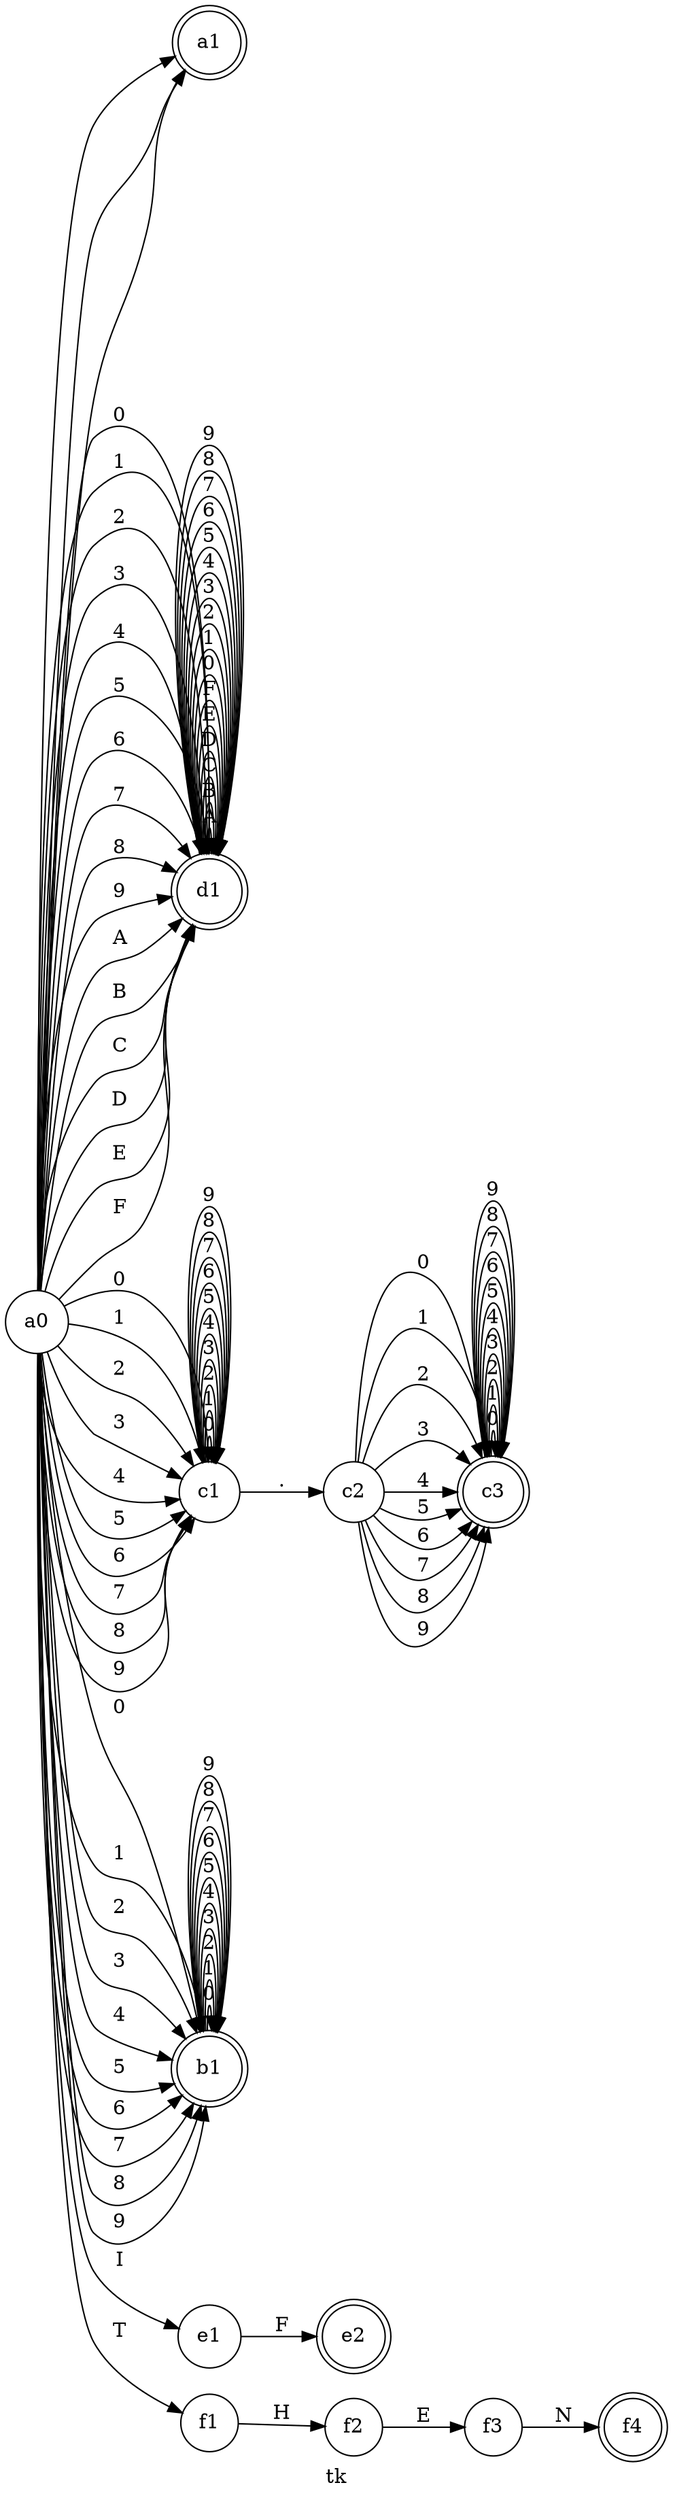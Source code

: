 // AFN
digraph {
	rankdir=LR
	label=tk
	1623322484400 [label=a0 shape=circle]
	1623322477056 [label=a1 shape=doublecircle]
	1623322484400 -> 1623322477056 [label=" "]
	1623322484400 -> 1623322477056 [label="	"]
	1623322484400 -> 1623322477056 [label="
"]
	1623322492512 [label=d1 shape=doublecircle]
	1623322492512 -> 1623322492512 [label=A]
	1623322492512 -> 1623322492512 [label=B]
	1623322492512 -> 1623322492512 [label=C]
	1623322492512 -> 1623322492512 [label=D]
	1623322492512 -> 1623322492512 [label=E]
	1623322492512 -> 1623322492512 [label=F]
	1623322492512 -> 1623322492512 [label=0]
	1623322492512 -> 1623322492512 [label=1]
	1623322492512 -> 1623322492512 [label=2]
	1623322492512 -> 1623322492512 [label=3]
	1623322492512 -> 1623322492512 [label=4]
	1623322492512 -> 1623322492512 [label=5]
	1623322492512 -> 1623322492512 [label=6]
	1623322492512 -> 1623322492512 [label=7]
	1623322492512 -> 1623322492512 [label=8]
	1623322492512 -> 1623322492512 [label=9]
	1623322484400 -> 1623322492512 [label=0]
	1623428518960 [label=c1 shape=circle]
	1623319310560 [label=c2 shape=circle]
	1623312887168 [label=c3 shape=doublecircle]
	1623312887168 -> 1623312887168 [label=0]
	1623312887168 -> 1623312887168 [label=1]
	1623312887168 -> 1623312887168 [label=2]
	1623312887168 -> 1623312887168 [label=3]
	1623312887168 -> 1623312887168 [label=4]
	1623312887168 -> 1623312887168 [label=5]
	1623312887168 -> 1623312887168 [label=6]
	1623312887168 -> 1623312887168 [label=7]
	1623312887168 -> 1623312887168 [label=8]
	1623312887168 -> 1623312887168 [label=9]
	1623319310560 -> 1623312887168 [label=0]
	1623319310560 -> 1623312887168 [label=1]
	1623319310560 -> 1623312887168 [label=2]
	1623319310560 -> 1623312887168 [label=3]
	1623319310560 -> 1623312887168 [label=4]
	1623319310560 -> 1623312887168 [label=5]
	1623319310560 -> 1623312887168 [label=6]
	1623319310560 -> 1623312887168 [label=7]
	1623319310560 -> 1623312887168 [label=8]
	1623319310560 -> 1623312887168 [label=9]
	1623428518960 -> 1623319310560 [label="."]
	1623428518960 -> 1623428518960 [label=0]
	1623428518960 -> 1623428518960 [label=1]
	1623428518960 -> 1623428518960 [label=2]
	1623428518960 -> 1623428518960 [label=3]
	1623428518960 -> 1623428518960 [label=4]
	1623428518960 -> 1623428518960 [label=5]
	1623428518960 -> 1623428518960 [label=6]
	1623428518960 -> 1623428518960 [label=7]
	1623428518960 -> 1623428518960 [label=8]
	1623428518960 -> 1623428518960 [label=9]
	1623322484400 -> 1623428518960 [label=0]
	1623322480272 [label=b1 shape=doublecircle]
	1623322480272 -> 1623322480272 [label=0]
	1623322480272 -> 1623322480272 [label=1]
	1623322480272 -> 1623322480272 [label=2]
	1623322480272 -> 1623322480272 [label=3]
	1623322480272 -> 1623322480272 [label=4]
	1623322480272 -> 1623322480272 [label=5]
	1623322480272 -> 1623322480272 [label=6]
	1623322480272 -> 1623322480272 [label=7]
	1623322480272 -> 1623322480272 [label=8]
	1623322480272 -> 1623322480272 [label=9]
	1623322484400 -> 1623322480272 [label=0]
	1623322484400 -> 1623322492512 [label=1]
	1623322484400 -> 1623428518960 [label=1]
	1623322484400 -> 1623322480272 [label=1]
	1623322484400 -> 1623322492512 [label=2]
	1623322484400 -> 1623428518960 [label=2]
	1623322484400 -> 1623322480272 [label=2]
	1623322484400 -> 1623322492512 [label=3]
	1623322484400 -> 1623428518960 [label=3]
	1623322484400 -> 1623322480272 [label=3]
	1623322484400 -> 1623322492512 [label=4]
	1623322484400 -> 1623428518960 [label=4]
	1623322484400 -> 1623322480272 [label=4]
	1623322484400 -> 1623322492512 [label=5]
	1623322484400 -> 1623428518960 [label=5]
	1623322484400 -> 1623322480272 [label=5]
	1623322484400 -> 1623322492512 [label=6]
	1623322484400 -> 1623428518960 [label=6]
	1623322484400 -> 1623322480272 [label=6]
	1623322484400 -> 1623322492512 [label=7]
	1623322484400 -> 1623428518960 [label=7]
	1623322484400 -> 1623322480272 [label=7]
	1623322484400 -> 1623322492512 [label=8]
	1623322484400 -> 1623428518960 [label=8]
	1623322484400 -> 1623322480272 [label=8]
	1623322484400 -> 1623322492512 [label=9]
	1623322484400 -> 1623428518960 [label=9]
	1623322484400 -> 1623322480272 [label=9]
	1623322484400 -> 1623322492512 [label=A]
	1623322484400 -> 1623322492512 [label=B]
	1623322484400 -> 1623322492512 [label=C]
	1623322484400 -> 1623322492512 [label=D]
	1623322484400 -> 1623322492512 [label=E]
	1623322484400 -> 1623322492512 [label=F]
	1623428517424 [label=e1 shape=circle]
	1623428517184 [label=e2 shape=doublecircle]
	1623428517424 -> 1623428517184 [label=F]
	1623322484400 -> 1623428517424 [label=I]
	1623428519824 [label=f1 shape=circle]
	1623428520112 [label=f2 shape=circle]
	1623428520160 [label=f3 shape=circle]
	1623428520208 [label=f4 shape=doublecircle]
	1623428520160 -> 1623428520208 [label=N]
	1623428520112 -> 1623428520160 [label=E]
	1623428519824 -> 1623428520112 [label=H]
	1623322484400 -> 1623428519824 [label=T]
}
